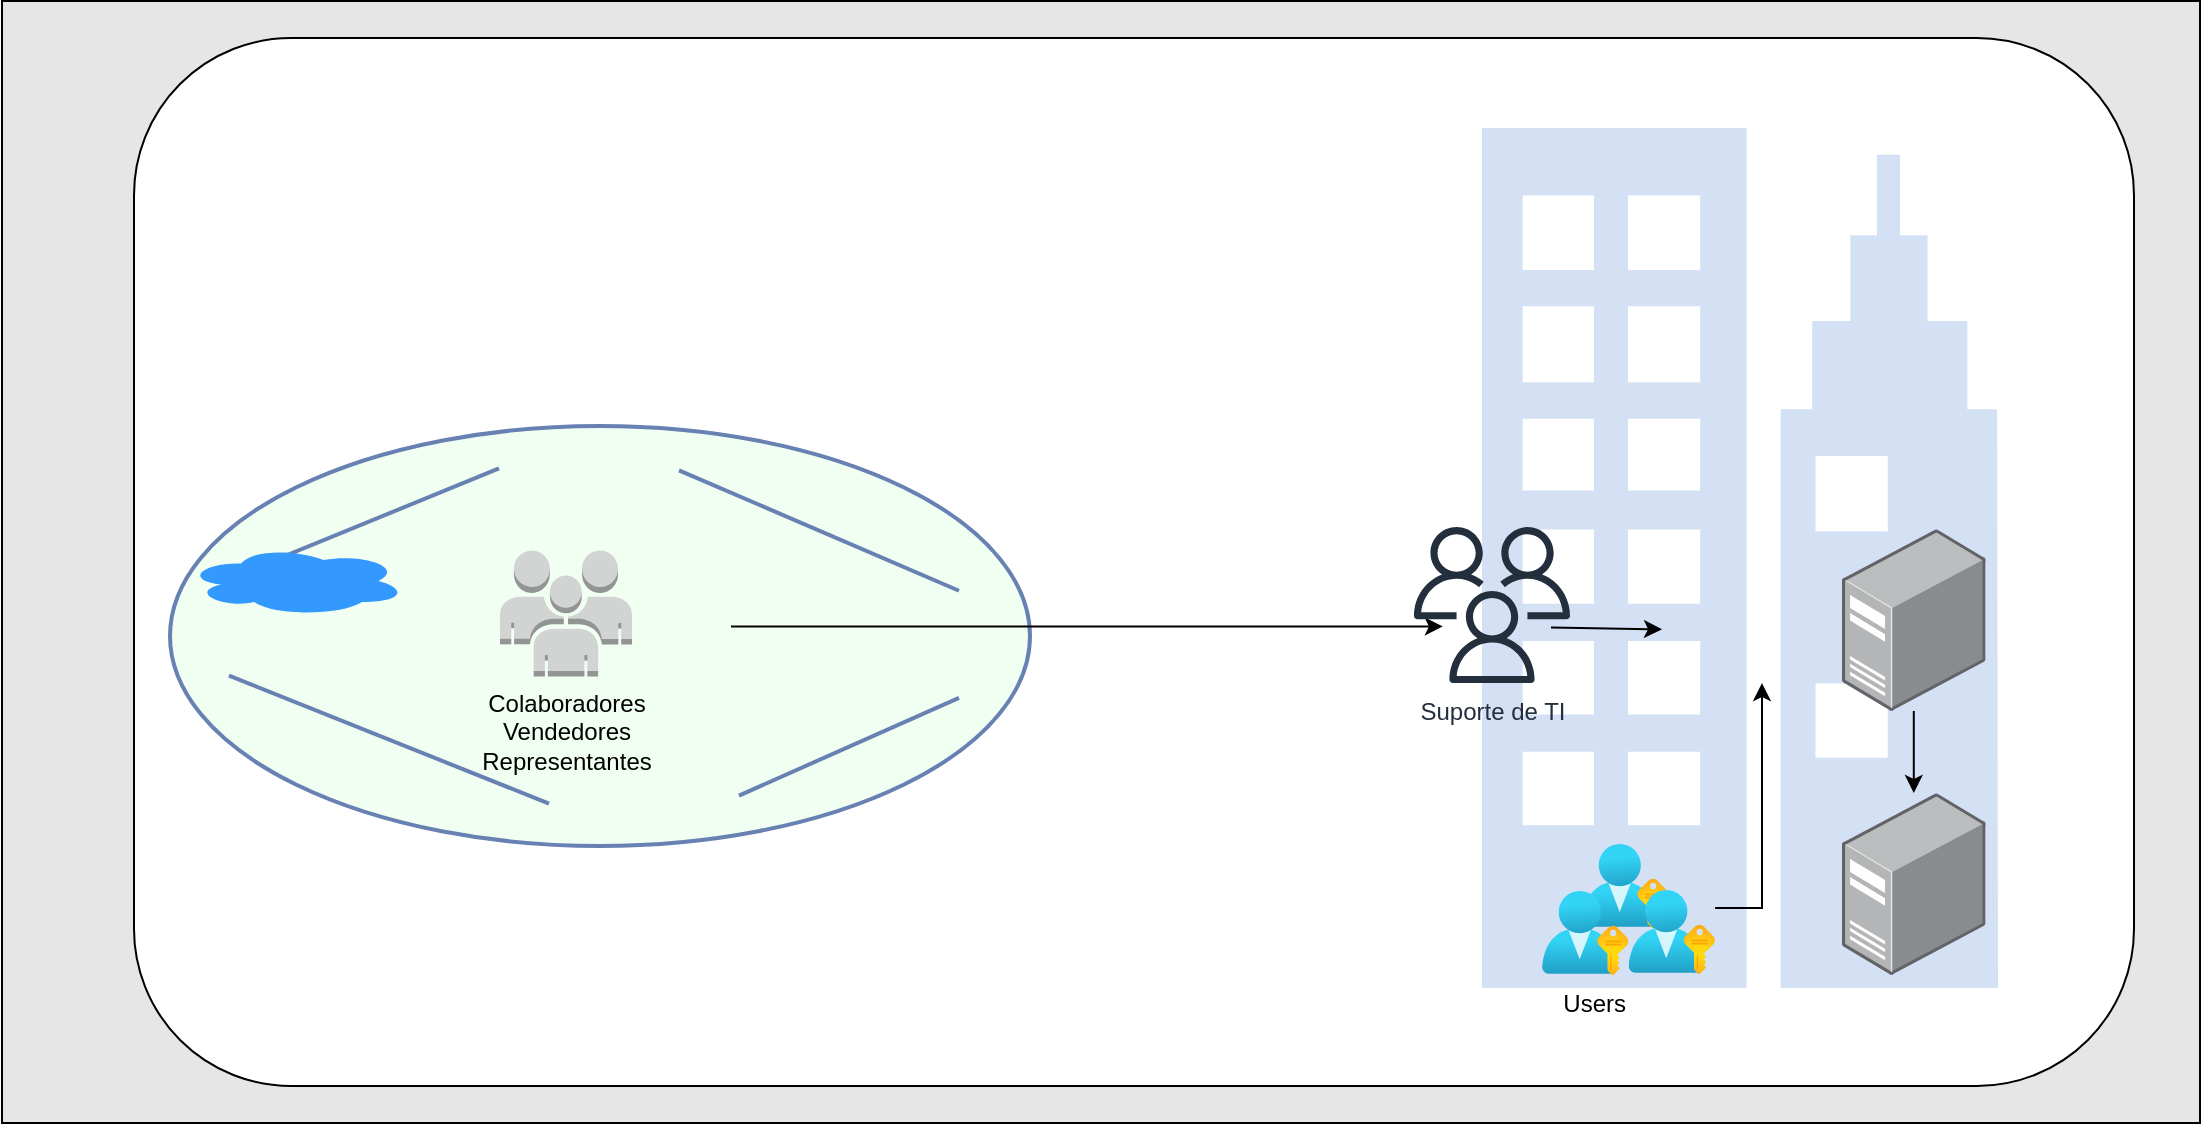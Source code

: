<mxfile version="24.7.16">
  <diagram name="Page-1" id="80d4a630-b321-0f5e-ff81-c5a36ef4752d">
    <mxGraphModel grid="0" page="1" gridSize="10" guides="1" tooltips="1" connect="1" arrows="1" fold="1" pageScale="1" pageWidth="1100" pageHeight="850" background="none" math="0" shadow="0">
      <root>
        <mxCell id="0" />
        <mxCell id="1" parent="0" />
        <mxCell id="aU2U4qBqNB-lsiwOZHSh-42" value="" style="rounded=0;whiteSpace=wrap;html=1;fillColor=#E6E6E6;" vertex="1" parent="1">
          <mxGeometry x="1070" y="-18.5" width="1099" height="561" as="geometry" />
        </mxCell>
        <mxCell id="aU2U4qBqNB-lsiwOZHSh-41" value="" style="rounded=1;whiteSpace=wrap;html=1;fillColor=#FFFFFF;" vertex="1" parent="1">
          <mxGeometry x="1136" width="1000" height="524" as="geometry" />
        </mxCell>
        <mxCell id="aU2U4qBqNB-lsiwOZHSh-27" value="" style="sketch=0;aspect=fixed;pointerEvents=1;shadow=0;dashed=0;html=1;strokeColor=none;labelPosition=center;verticalLabelPosition=bottom;verticalAlign=top;align=center;fillColor=#D4E1F5;shape=mxgraph.azure.enterprise" vertex="1" parent="1">
          <mxGeometry x="1810" y="45" width="258" height="430" as="geometry" />
        </mxCell>
        <mxCell id="5c82df7aa0dc6260-15" value="" style="ellipse;whiteSpace=wrap;html=1;rounded=1;shadow=0;comic=0;labelBackgroundColor=none;strokeColor=#6881B3;strokeWidth=2;fillColor=#F0FFF1;fontFamily=Helvetica;fontSize=22;fontColor=#000000;verticalAlign=middle;gradientColor=none;gradientDirection=north;spacingBottom=36;" vertex="1" parent="1">
          <mxGeometry x="1154" y="194" width="430" height="210" as="geometry" />
        </mxCell>
        <mxCell id="5c82df7aa0dc6260-26" style="edgeStyle=none;rounded=0;html=1;labelBackgroundColor=none;endArrow=none;strokeColor=#6881B3;strokeWidth=2;fontFamily=Verdana;fontSize=28;fontColor=#0066CC;" edge="1" parent="1">
          <mxGeometry relative="1" as="geometry">
            <mxPoint x="1408.5" y="216.155" as="sourcePoint" />
            <mxPoint x="1548.5" y="276.37" as="targetPoint" />
          </mxGeometry>
        </mxCell>
        <mxCell id="5c82df7aa0dc6260-28" style="edgeStyle=none;rounded=0;html=1;labelBackgroundColor=none;endArrow=none;strokeColor=#6881B3;strokeWidth=2;fontFamily=Verdana;fontSize=28;fontColor=#0066CC;" edge="1" parent="1">
          <mxGeometry relative="1" as="geometry">
            <mxPoint x="1343.5" y="382.8" as="sourcePoint" />
            <mxPoint x="1183.5" y="318.8" as="targetPoint" />
          </mxGeometry>
        </mxCell>
        <mxCell id="5c82df7aa0dc6260-29" style="edgeStyle=none;rounded=0;html=1;labelBackgroundColor=none;endArrow=none;strokeColor=#6881B3;strokeWidth=2;fontFamily=Verdana;fontSize=28;fontColor=#0066CC;" edge="1" parent="1">
          <mxGeometry relative="1" as="geometry">
            <mxPoint x="1188.5" y="268.391" as="sourcePoint" />
            <mxPoint x="1318.5" y="215.209" as="targetPoint" />
          </mxGeometry>
        </mxCell>
        <mxCell id="5c82df7aa0dc6260-27" style="edgeStyle=none;rounded=0;html=1;labelBackgroundColor=none;endArrow=none;strokeColor=#6881B3;strokeWidth=2;fontFamily=Verdana;fontSize=28;fontColor=#0066CC;" edge="1" parent="1">
          <mxGeometry relative="1" as="geometry">
            <mxPoint x="1548.5" y="329.911" as="sourcePoint" />
            <mxPoint x="1438.5" y="378.8" as="targetPoint" />
          </mxGeometry>
        </mxCell>
        <mxCell id="5c82df7aa0dc6260-33" value="" style="shape=image;html=1;verticalAlign=top;verticalLabelPosition=bottom;labelBackgroundColor=#ffffff;imageAspect=0;aspect=fixed;image=https://cdn0.iconfinder.com/data/icons/fatcow/32x32/tree.png;rounded=1;shadow=0;comic=0;strokeColor=#6881B3;strokeWidth=2;fillColor=#CCFFCC;fontColor=#0066CC;" vertex="1" parent="1">
          <mxGeometry x="1476" y="327" width="32" height="32" as="geometry" />
        </mxCell>
        <mxCell id="5c82df7aa0dc6260-44" value="" style="ellipse;shape=cloud;whiteSpace=wrap;html=1;rounded=1;shadow=0;comic=0;strokeColor=none;strokeWidth=2;fillColor=#3399FF;fontColor=#0066CC;" vertex="1" parent="1">
          <mxGeometry x="1162" y="254" width="110" height="35" as="geometry" />
        </mxCell>
        <mxCell id="5c82df7aa0dc6260-54" value="" style="shape=image;html=1;verticalAlign=top;verticalLabelPosition=bottom;labelBackgroundColor=#ffffff;imageAspect=0;aspect=fixed;image=https://cdn0.iconfinder.com/data/icons/fatcow/32x32/tree.png;rounded=1;shadow=0;comic=0;strokeColor=#6881B3;strokeWidth=2;fillColor=#CCFFCC;fontColor=#0066CC;" vertex="1" parent="1">
          <mxGeometry x="1197" y="329" width="32" height="32" as="geometry" />
        </mxCell>
        <mxCell id="aU2U4qBqNB-lsiwOZHSh-1" value="" style="shape=image;html=1;verticalAlign=top;verticalLabelPosition=bottom;labelBackgroundColor=#ffffff;imageAspect=0;aspect=fixed;image=https://cdn3.iconfinder.com/data/icons/2018-social-media-logotypes/1000/2018_social_media_popular_app_logo-whatsapp-128.png" vertex="1" parent="1">
          <mxGeometry x="1394" y="267.56" width="40.5" height="40.5" as="geometry" />
        </mxCell>
        <mxCell id="aU2U4qBqNB-lsiwOZHSh-13" style="edgeStyle=orthogonalEdgeStyle;rounded=0;orthogonalLoop=1;jettySize=auto;html=1;entryX=0;entryY=0.5;entryDx=0;entryDy=0;" edge="1" parent="1" target="aU2U4qBqNB-lsiwOZHSh-7">
          <mxGeometry relative="1" as="geometry">
            <mxPoint x="1844.5" y="294.8" as="sourcePoint" />
          </mxGeometry>
        </mxCell>
        <mxCell id="aU2U4qBqNB-lsiwOZHSh-7" value="" style="shape=image;verticalLabelPosition=bottom;labelBackgroundColor=default;verticalAlign=top;aspect=fixed;imageAspect=0;image=https://glpi-project.org/wp-content/uploads/2021/06/logo-glpi-bleu-1.png;" vertex="1" parent="1">
          <mxGeometry x="1900" y="268.81" width="79.28" height="53.75" as="geometry" />
        </mxCell>
        <mxCell id="aU2U4qBqNB-lsiwOZHSh-12" style="edgeStyle=orthogonalEdgeStyle;rounded=0;orthogonalLoop=1;jettySize=auto;html=1;" edge="1" parent="1" source="aU2U4qBqNB-lsiwOZHSh-8" target="aU2U4qBqNB-lsiwOZHSh-11">
          <mxGeometry relative="1" as="geometry" />
        </mxCell>
        <mxCell id="aU2U4qBqNB-lsiwOZHSh-8" value="" style="image;points=[];aspect=fixed;html=1;align=center;shadow=0;dashed=0;image=img/lib/allied_telesis/computer_and_terminals/Server_Desktop.svg;" vertex="1" parent="1">
          <mxGeometry x="1990" y="245.5" width="71.79" height="91" as="geometry" />
        </mxCell>
        <mxCell id="aU2U4qBqNB-lsiwOZHSh-11" value="" style="image;points=[];aspect=fixed;html=1;align=center;shadow=0;dashed=0;image=img/lib/allied_telesis/computer_and_terminals/Server_Desktop.svg;" vertex="1" parent="1">
          <mxGeometry x="1990" y="377.5" width="71.79" height="91" as="geometry" />
        </mxCell>
        <mxCell id="aU2U4qBqNB-lsiwOZHSh-10" value="" style="shape=image;verticalLabelPosition=bottom;labelBackgroundColor=default;verticalAlign=top;aspect=fixed;imageAspect=0;image=https://d1.awsstatic.com/logos/partners/MariaDB_Logo.d8a208f0a889a8f0f0551b8391a065ea79c54f3a.png;" vertex="1" parent="1">
          <mxGeometry x="2027.19" y="395" width="97.15" height="50" as="geometry" />
        </mxCell>
        <mxCell id="aU2U4qBqNB-lsiwOZHSh-18" value="" style="shape=image;html=1;verticalAlign=top;verticalLabelPosition=bottom;labelBackgroundColor=#ffffff;imageAspect=0;aspect=fixed;image=https://cdn0.iconfinder.com/data/icons/fatcow/32x32/tree.png;rounded=1;shadow=0;comic=0;strokeColor=#6881B3;strokeWidth=2;fillColor=#CCFFCC;fontColor=#0066CC;" vertex="1" parent="1">
          <mxGeometry x="1463" y="212" width="32" height="32" as="geometry" />
        </mxCell>
        <mxCell id="aU2U4qBqNB-lsiwOZHSh-19" value="" style="shape=image;html=1;verticalAlign=top;verticalLabelPosition=bottom;labelBackgroundColor=#ffffff;imageAspect=0;aspect=fixed;image=https://cdn0.iconfinder.com/data/icons/fatcow/32x32/tree.png;rounded=1;shadow=0;comic=0;strokeColor=#6881B3;strokeWidth=2;fillColor=#CCFFCC;fontColor=#0066CC;" vertex="1" parent="1">
          <mxGeometry x="1493" y="228" width="32" height="32" as="geometry" />
        </mxCell>
        <mxCell id="aU2U4qBqNB-lsiwOZHSh-21" value="" style="shape=image;html=1;verticalAlign=top;verticalLabelPosition=bottom;labelBackgroundColor=#ffffff;imageAspect=0;aspect=fixed;image=https://cdn0.iconfinder.com/data/icons/fatcow/32x32/tree.png;rounded=1;shadow=0;comic=0;strokeColor=#6881B3;strokeWidth=2;fillColor=#CCFFCC;fontColor=#0066CC;" vertex="1" parent="1">
          <mxGeometry x="1204" y="222" width="32" height="32" as="geometry" />
        </mxCell>
        <mxCell id="aU2U4qBqNB-lsiwOZHSh-22" value="" style="shape=image;html=1;verticalAlign=top;verticalLabelPosition=bottom;labelBackgroundColor=#ffffff;imageAspect=0;aspect=fixed;image=https://cdn0.iconfinder.com/data/icons/fatcow/32x32/tree.png;rounded=1;shadow=0;comic=0;strokeColor=#6881B3;strokeWidth=2;fillColor=#CCFFCC;fontColor=#0066CC;" vertex="1" parent="1">
          <mxGeometry x="1234" y="238" width="32" height="32" as="geometry" />
        </mxCell>
        <mxCell id="aU2U4qBqNB-lsiwOZHSh-34" value="" style="shape=image;verticalLabelPosition=bottom;labelBackgroundColor=default;verticalAlign=top;aspect=fixed;imageAspect=0;image=https://webhostinggeeks.com/blog/wp-content/uploads/2023/09/CentOS-Logo-980x559-optimized.png;clipPath=inset(26.61% 10.33% 28.95% 10%);" vertex="1" parent="1">
          <mxGeometry x="2030" y="286" width="94.34" height="30" as="geometry" />
        </mxCell>
        <mxCell id="aU2U4qBqNB-lsiwOZHSh-35" value="" style="image;aspect=fixed;html=1;points=[];align=center;fontSize=12;image=img/lib/azure2/azure_stack/User_Subscriptions.svg;" vertex="1" parent="1">
          <mxGeometry x="1860" y="403" width="43.27" height="42" as="geometry" />
        </mxCell>
        <mxCell id="aU2U4qBqNB-lsiwOZHSh-38" style="edgeStyle=orthogonalEdgeStyle;rounded=0;orthogonalLoop=1;jettySize=auto;html=1;" edge="1" parent="1" source="aU2U4qBqNB-lsiwOZHSh-36" target="aU2U4qBqNB-lsiwOZHSh-7">
          <mxGeometry relative="1" as="geometry">
            <Array as="points">
              <mxPoint x="1950" y="435" />
            </Array>
          </mxGeometry>
        </mxCell>
        <mxCell id="aU2U4qBqNB-lsiwOZHSh-36" value="" style="image;aspect=fixed;html=1;points=[];align=center;fontSize=12;image=img/lib/azure2/azure_stack/User_Subscriptions.svg;" vertex="1" parent="1">
          <mxGeometry x="1883.27" y="426" width="43.27" height="42" as="geometry" />
        </mxCell>
        <mxCell id="aU2U4qBqNB-lsiwOZHSh-37" value="Users" style="image;aspect=fixed;html=1;points=[];align=right;fontSize=12;image=img/lib/azure2/azure_stack/User_Subscriptions.svg;" vertex="1" parent="1">
          <mxGeometry x="1840" y="426.5" width="43.27" height="42" as="geometry" />
        </mxCell>
        <mxCell id="aU2U4qBqNB-lsiwOZHSh-40" style="edgeStyle=orthogonalEdgeStyle;rounded=0;orthogonalLoop=1;jettySize=auto;html=1;entryX=0.008;entryY=0.487;entryDx=0;entryDy=0;entryPerimeter=0;" edge="1" parent="1" source="aU2U4qBqNB-lsiwOZHSh-1">
          <mxGeometry relative="1" as="geometry">
            <Array as="points">
              <mxPoint x="1458" y="294" />
            </Array>
            <mxPoint x="1790.436" y="294.217" as="targetPoint" />
          </mxGeometry>
        </mxCell>
        <mxCell id="zi-0c1HKNYCuM80DhpJW-2" value="Colaboradores&lt;br&gt;Vendedores&lt;br&gt;Representantes" style="outlineConnect=0;dashed=0;verticalLabelPosition=bottom;verticalAlign=top;align=center;html=1;shape=mxgraph.aws3.users;fillColor=#D2D3D3;gradientColor=none;" vertex="1" parent="1">
          <mxGeometry x="1319" y="256.31" width="66" height="63" as="geometry" />
        </mxCell>
        <mxCell id="zi-0c1HKNYCuM80DhpJW-3" value="Suporte de TI" style="sketch=0;outlineConnect=0;fontColor=#232F3E;gradientColor=none;fillColor=#232F3D;strokeColor=none;dashed=0;verticalLabelPosition=bottom;verticalAlign=top;align=center;html=1;fontSize=12;fontStyle=0;aspect=fixed;pointerEvents=1;shape=mxgraph.aws4.users;" vertex="1" parent="1">
          <mxGeometry x="1776" y="244.56" width="78" height="78" as="geometry" />
        </mxCell>
      </root>
    </mxGraphModel>
  </diagram>
</mxfile>
